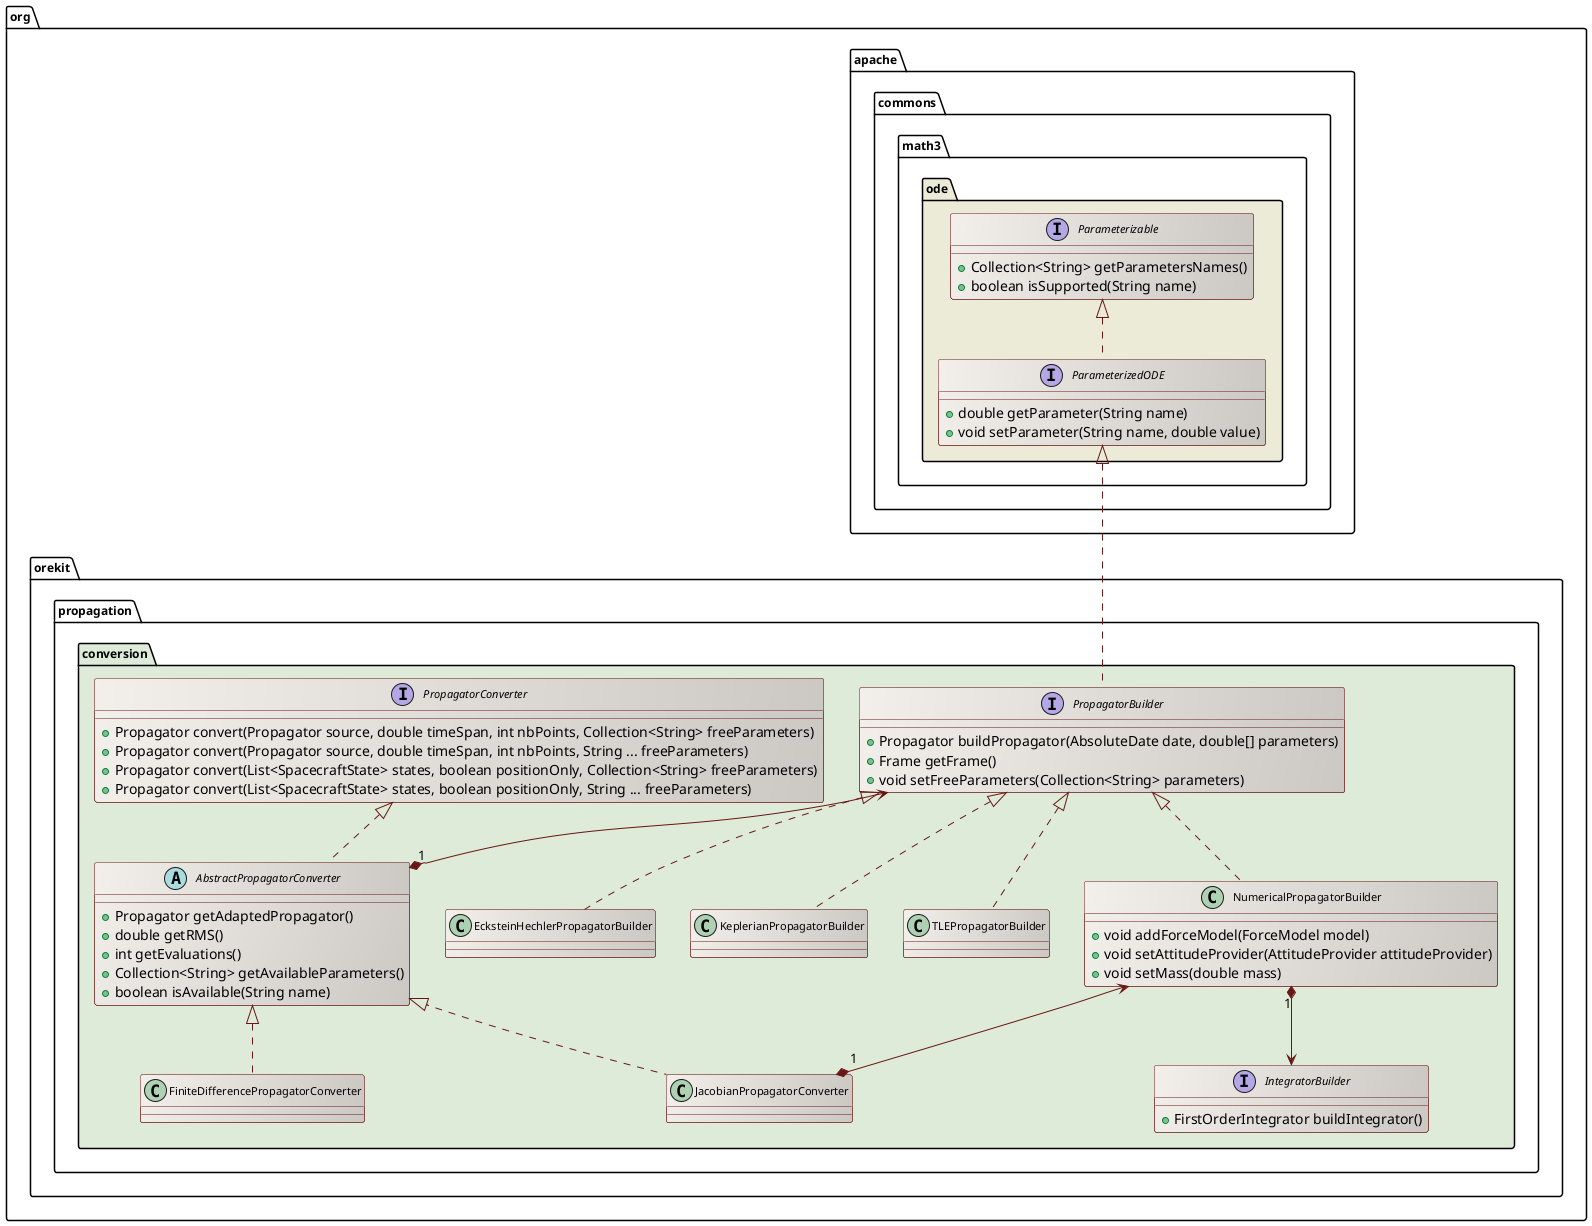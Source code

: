 ' Copyright 2002-2014 CS Systèmes d'Information
' Licensed to CS Systèmes d'Information (CS) under one or more
' contributor license agreements.  See the NOTICE file distributed with
' this work for additional information regarding copyright ownership.
' CS licenses this file to You under the Apache License, Version 2.0
' (the "License"); you may not use this file except in compliance with
' the License.  You may obtain a copy of the License at
'
'   http://www.apache.org/licenses/LICENSE-2.0
'
' Unless required by applicable law or agreed to in writing, software
' distributed under the License is distributed on an "AS IS" BASIS,
' WITHOUT WARRANTIES OR CONDITIONS OF ANY KIND, either express or implied.
' See the License for the specific language governing permissions and
' limitations under the License.
 
@startuml

  skinparam svek                  true
  skinparam ClassBackgroundColor  #F3EFEB/CCC9C5
  skinparam ClassArrowColor       #691616
  skinparam ClassBorderColor      #691616
  skinparam NoteBackgroundColor   #F3EFEB
  skinparam NoteBorderColor       #691616
  skinparam NoteFontColor         #691616
  skinparam ClassFontSize         11
  skinparam PackageFontSize       12

  package org.apache.commons.math3.ode #ECEBD8 {

    interface Parameterizable {
      +Collection<String> getParametersNames()
      +boolean isSupported(String name) 
    }

    interface ParameterizedODE {
      +double getParameter(String name) 
      +void setParameter(String name, double value)
    }
    
    Parameterizable <|.. ParameterizedODE

  }

  package org.orekit.propagation.conversion #DDEBD8 {

    interface PropagatorBuilder {
      +Propagator buildPropagator(AbsoluteDate date, double[] parameters)
      +Frame getFrame()
      +void setFreeParameters(Collection<String> parameters)
    }

    class EcksteinHechlerPropagatorBuilder
    class KeplerianPropagatorBuilder
    class TLEPropagatorBuilder

    class NumericalPropagatorBuilder {
      +void addForceModel(ForceModel model)
      +void setAttitudeProvider(AttitudeProvider attitudeProvider)
      +void setMass(double mass)
    }

    interface PropagatorConverter {
      +Propagator convert(Propagator source, double timeSpan, int nbPoints, Collection<String> freeParameters)
      +Propagator convert(Propagator source, double timeSpan, int nbPoints, String ... freeParameters)
      +Propagator convert(List<SpacecraftState> states, boolean positionOnly, Collection<String> freeParameters)
      +Propagator convert(List<SpacecraftState> states, boolean positionOnly, String ... freeParameters)
    }

    abstract class AbstractPropagatorConverter {
      +Propagator getAdaptedPropagator()
      +double getRMS()
      +int getEvaluations()
      +Collection<String> getAvailableParameters()
      +boolean isAvailable(String name)
    }

    class FiniteDifferencePropagatorConverter
    class JacobianPropagatorConverter

    interface IntegratorBuilder {
      +FirstOrderIntegrator buildIntegrator()
    }

    ParameterizedODE  <|.. PropagatorBuilder
    PropagatorBuilder <|.. EcksteinHechlerPropagatorBuilder
    PropagatorBuilder <|.. KeplerianPropagatorBuilder
    PropagatorBuilder <|.. NumericalPropagatorBuilder
    PropagatorBuilder <|.. TLEPropagatorBuilder

    PropagatorConverter <|.. AbstractPropagatorConverter
    AbstractPropagatorConverter <|.. JacobianPropagatorConverter
    AbstractPropagatorConverter <|.. FiniteDifferencePropagatorConverter

    PropagatorBuilder <--* "1" AbstractPropagatorConverter

    NumericalPropagatorBuilder <-* "1" JacobianPropagatorConverter

    NumericalPropagatorBuilder "1" *--> IntegratorBuilder

  }


@enduml
